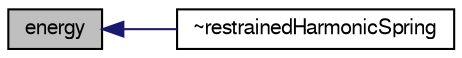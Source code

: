 digraph "energy"
{
  bgcolor="transparent";
  edge [fontname="FreeSans",fontsize="10",labelfontname="FreeSans",labelfontsize="10"];
  node [fontname="FreeSans",fontsize="10",shape=record];
  rankdir="LR";
  Node316 [label="energy",height=0.2,width=0.4,color="black", fillcolor="grey75", style="filled", fontcolor="black"];
  Node316 -> Node317 [dir="back",color="midnightblue",fontsize="10",style="solid",fontname="FreeSans"];
  Node317 [label="~restrainedHarmonicSpring",height=0.2,width=0.4,color="black",URL="$a24494.html#a2ec96242e0988ebfacffb3a4300b5084",tooltip="Destructor. "];
}

